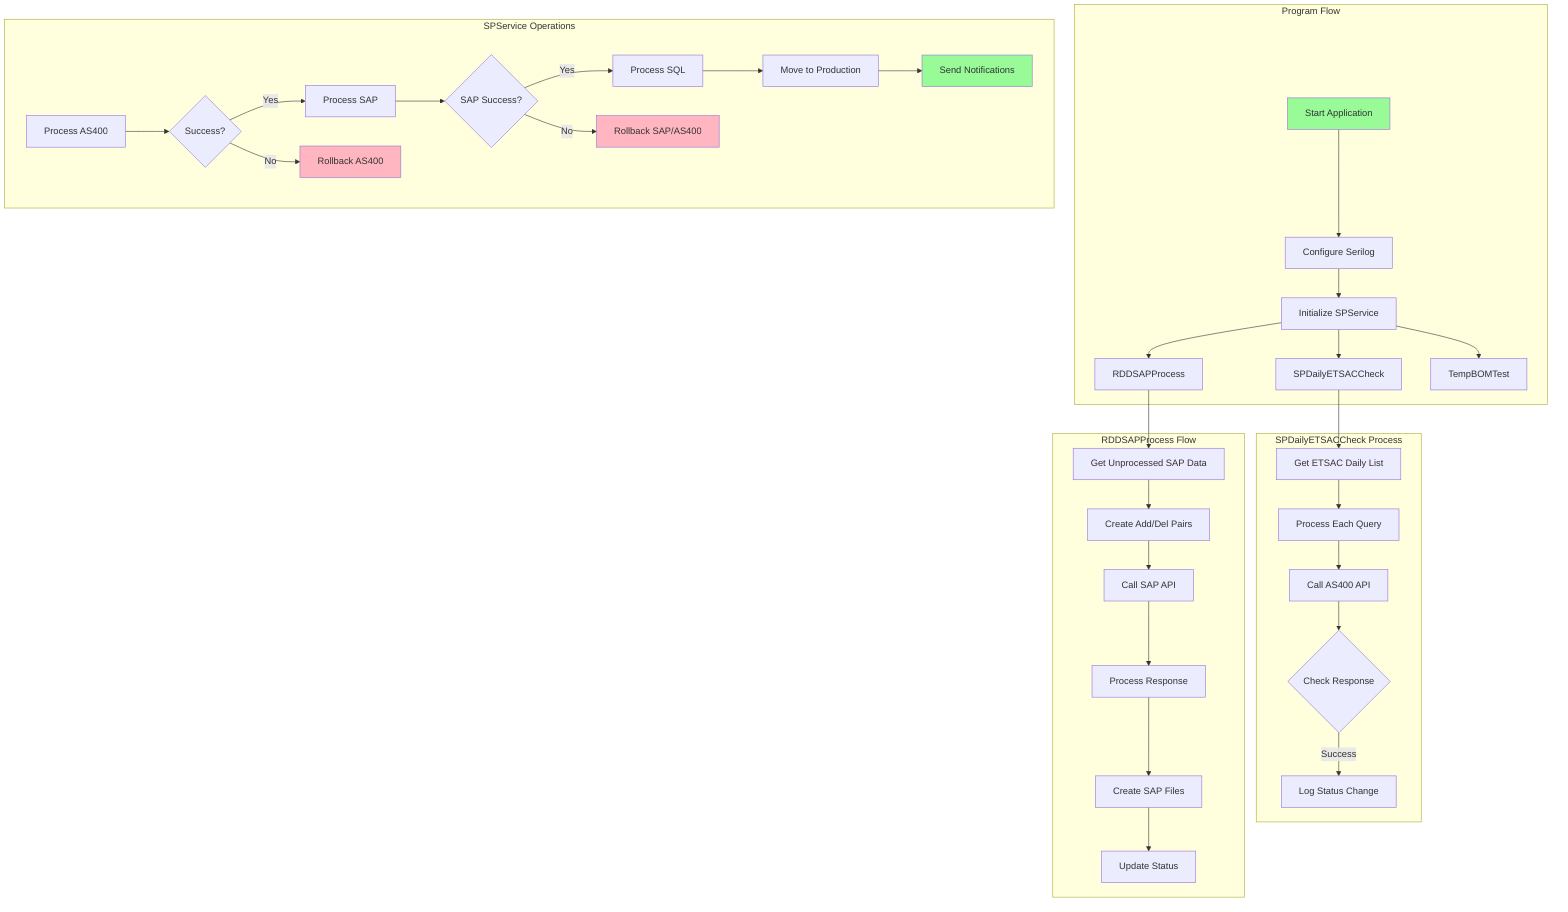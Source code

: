 ﻿graph TD
    subgraph Program Flow
        A[Start Application] --> B[Configure Serilog]
        B --> C[Initialize SPService]
        C --> D[SPDailyETSACCheck]
        C --> E[RDDSAPProcess]
        C --> F[TempBOMTest]
    end

    subgraph SPDailyETSACCheck Process
        D --> G[Get ETSAC Daily List]
        G --> H[Process Each Query]
        H --> I[Call AS400 API]
        I --> J{Check Response}
        J -->|Success| K[Log Status Change]
    end

    subgraph RDDSAPProcess Flow
        E --> L[Get Unprocessed SAP Data]
        L --> M[Create Add/Del Pairs]
        M --> N[Call SAP API]
        N --> O[Process Response]
        O --> P[Create SAP Files]
        P --> Q[Update Status]
    end

    subgraph SPService Operations
        R[Process AS400] --> S{Success?}
        S -->|Yes| T[Process SAP]
        S -->|No| U[Rollback AS400]
        
        T --> V{SAP Success?}
        V -->|Yes| W[Process SQL]
        V -->|No| X[Rollback SAP/AS400]
        
        W --> Y[Move to Production]
        Y --> Z[Send Notifications]
    end

    style A fill:#98FB98
    style Z fill:#98FB98
    style U fill:#FFB6C1
    style X fill:#FFB6C1